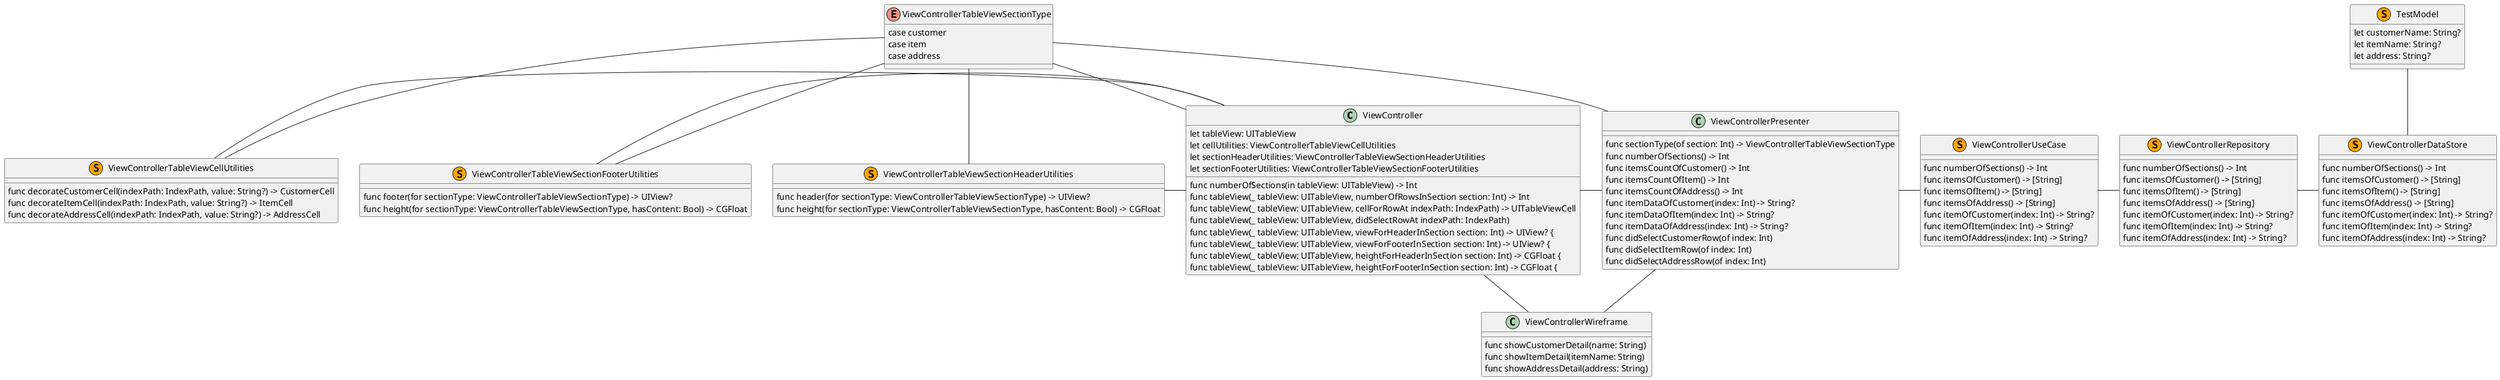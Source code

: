 @startuml

class ViewController {
    func numberOfSections(in tableView: UITableView) -> Int
    func tableView(_ tableView: UITableView, numberOfRowsInSection section: Int) -> Int
    func tableView(_ tableView: UITableView, cellForRowAt indexPath: IndexPath) -> UITableViewCell
    func tableView(_ tableView: UITableView, didSelectRowAt indexPath: IndexPath)
    func tableView(_ tableView: UITableView, viewForHeaderInSection section: Int) -> UIView? {
    func tableView(_ tableView: UITableView, viewForFooterInSection section: Int) -> UIView? {
    func tableView(_ tableView: UITableView, heightForHeaderInSection section: Int) -> CGFloat {
    func tableView(_ tableView: UITableView, heightForFooterInSection section: Int) -> CGFloat {


    let tableView: UITableView
    let cellUtilities: ViewControllerTableViewCellUtilities
    let sectionHeaderUtilities: ViewControllerTableViewSectionHeaderUtilities
    let sectionFooterUtilities: ViewControllerTableViewSectionFooterUtilities
}

class ViewControllerPresenter {
    func sectionType(of section: Int) -> ViewControllerTableViewSectionType
    func numberOfSections() -> Int
    func itemsCountOfCustomer() -> Int
    func itemsCountOfItem() -> Int
    func itemsCountOfAddress() -> Int
    func itemDataOfCustomer(index: Int) -> String?
    func itemDataOfItem(index: Int) -> String?
    func itemDataOfAddress(index: Int) -> String?
    func didSelectCustomerRow(of index: Int)
    func didSelectItemRow(of index: Int)
    func didSelectAddressRow(of index: Int)
}

class ViewControllerWireframe {
    func showCustomerDetail(name: String)
    func showItemDetail(itemName: String)
    func showAddressDetail(address: String)
}

class ViewControllerUseCase  << (S, Orange) >> {
    func numberOfSections() -> Int
    func itemsOfCustomer() -> [String]
    func itemsOfItem() -> [String]
    func itemsOfAddress() -> [String]
    func itemOfCustomer(index: Int) -> String?
    func itemOfItem(index: Int) -> String?
    func itemOfAddress(index: Int) -> String?
}

class ViewControllerRepository << (S, Orange) >> {
    func numberOfSections() -> Int
    func itemsOfCustomer() -> [String]
    func itemsOfItem() -> [String]
    func itemsOfAddress() -> [String]
    func itemOfCustomer(index: Int) -> String?
    func itemOfItem(index: Int) -> String?
    func itemOfAddress(index: Int) -> String?
}

class ViewControllerDataStore << (S, Orange) >> {
    func numberOfSections() -> Int
    func itemsOfCustomer() -> [String]
    func itemsOfItem() -> [String]
    func itemsOfAddress() -> [String]
    func itemOfCustomer(index: Int) -> String?
    func itemOfItem(index: Int) -> String?
    func itemOfAddress(index: Int) -> String?
}

class TestModel << (S, Orange) >> {
    let customerName: String?
    let itemName: String?
    let address: String?
}

class ViewControllerTableViewCellUtilities << (S, Orange) >> {
    func decorateCustomerCell(indexPath: IndexPath, value: String?) -> CustomerCell
    func decorateItemCell(indexPath: IndexPath, value: String?) -> ItemCell
    func decorateAddressCell(indexPath: IndexPath, value: String?) -> AddressCell
}

class ViewControllerTableViewSectionHeaderUtilities  << (S, Orange) >> {
    func header(for sectionType: ViewControllerTableViewSectionType) -> UIView?
    func height(for sectionType: ViewControllerTableViewSectionType, hasContent: Bool) -> CGFloat
}

class ViewControllerTableViewSectionFooterUtilities << (S, Orange) >> {
    func footer(for sectionType: ViewControllerTableViewSectionType) -> UIView?
    func height(for sectionType: ViewControllerTableViewSectionType, hasContent: Bool) -> CGFloat
}


enum ViewControllerTableViewSectionType {
    case customer
    case item
    case address
}

ViewController -right- ViewControllerPresenter
ViewController - ViewControllerWireframe
ViewControllerPresenter -down- ViewControllerWireframe
ViewControllerPresenter -right- ViewControllerUseCase
ViewControllerUseCase -right- ViewControllerRepository
ViewControllerRepository -right- ViewControllerDataStore

ViewControllerPresenter -up- ViewControllerTableViewSectionType

ViewController -left- ViewControllerTableViewCellUtilities
ViewController -left- ViewControllerTableViewSectionHeaderUtilities
ViewController -left- ViewControllerTableViewSectionFooterUtilities

ViewControllerTableViewSectionType -down- ViewController
ViewControllerTableViewSectionType -down- ViewControllerTableViewCellUtilities
ViewControllerTableViewSectionType -down- ViewControllerTableViewSectionHeaderUtilities
ViewControllerTableViewSectionType -down- ViewControllerTableViewSectionFooterUtilities

ViewControllerDataStore -up- TestModel

@enduml
